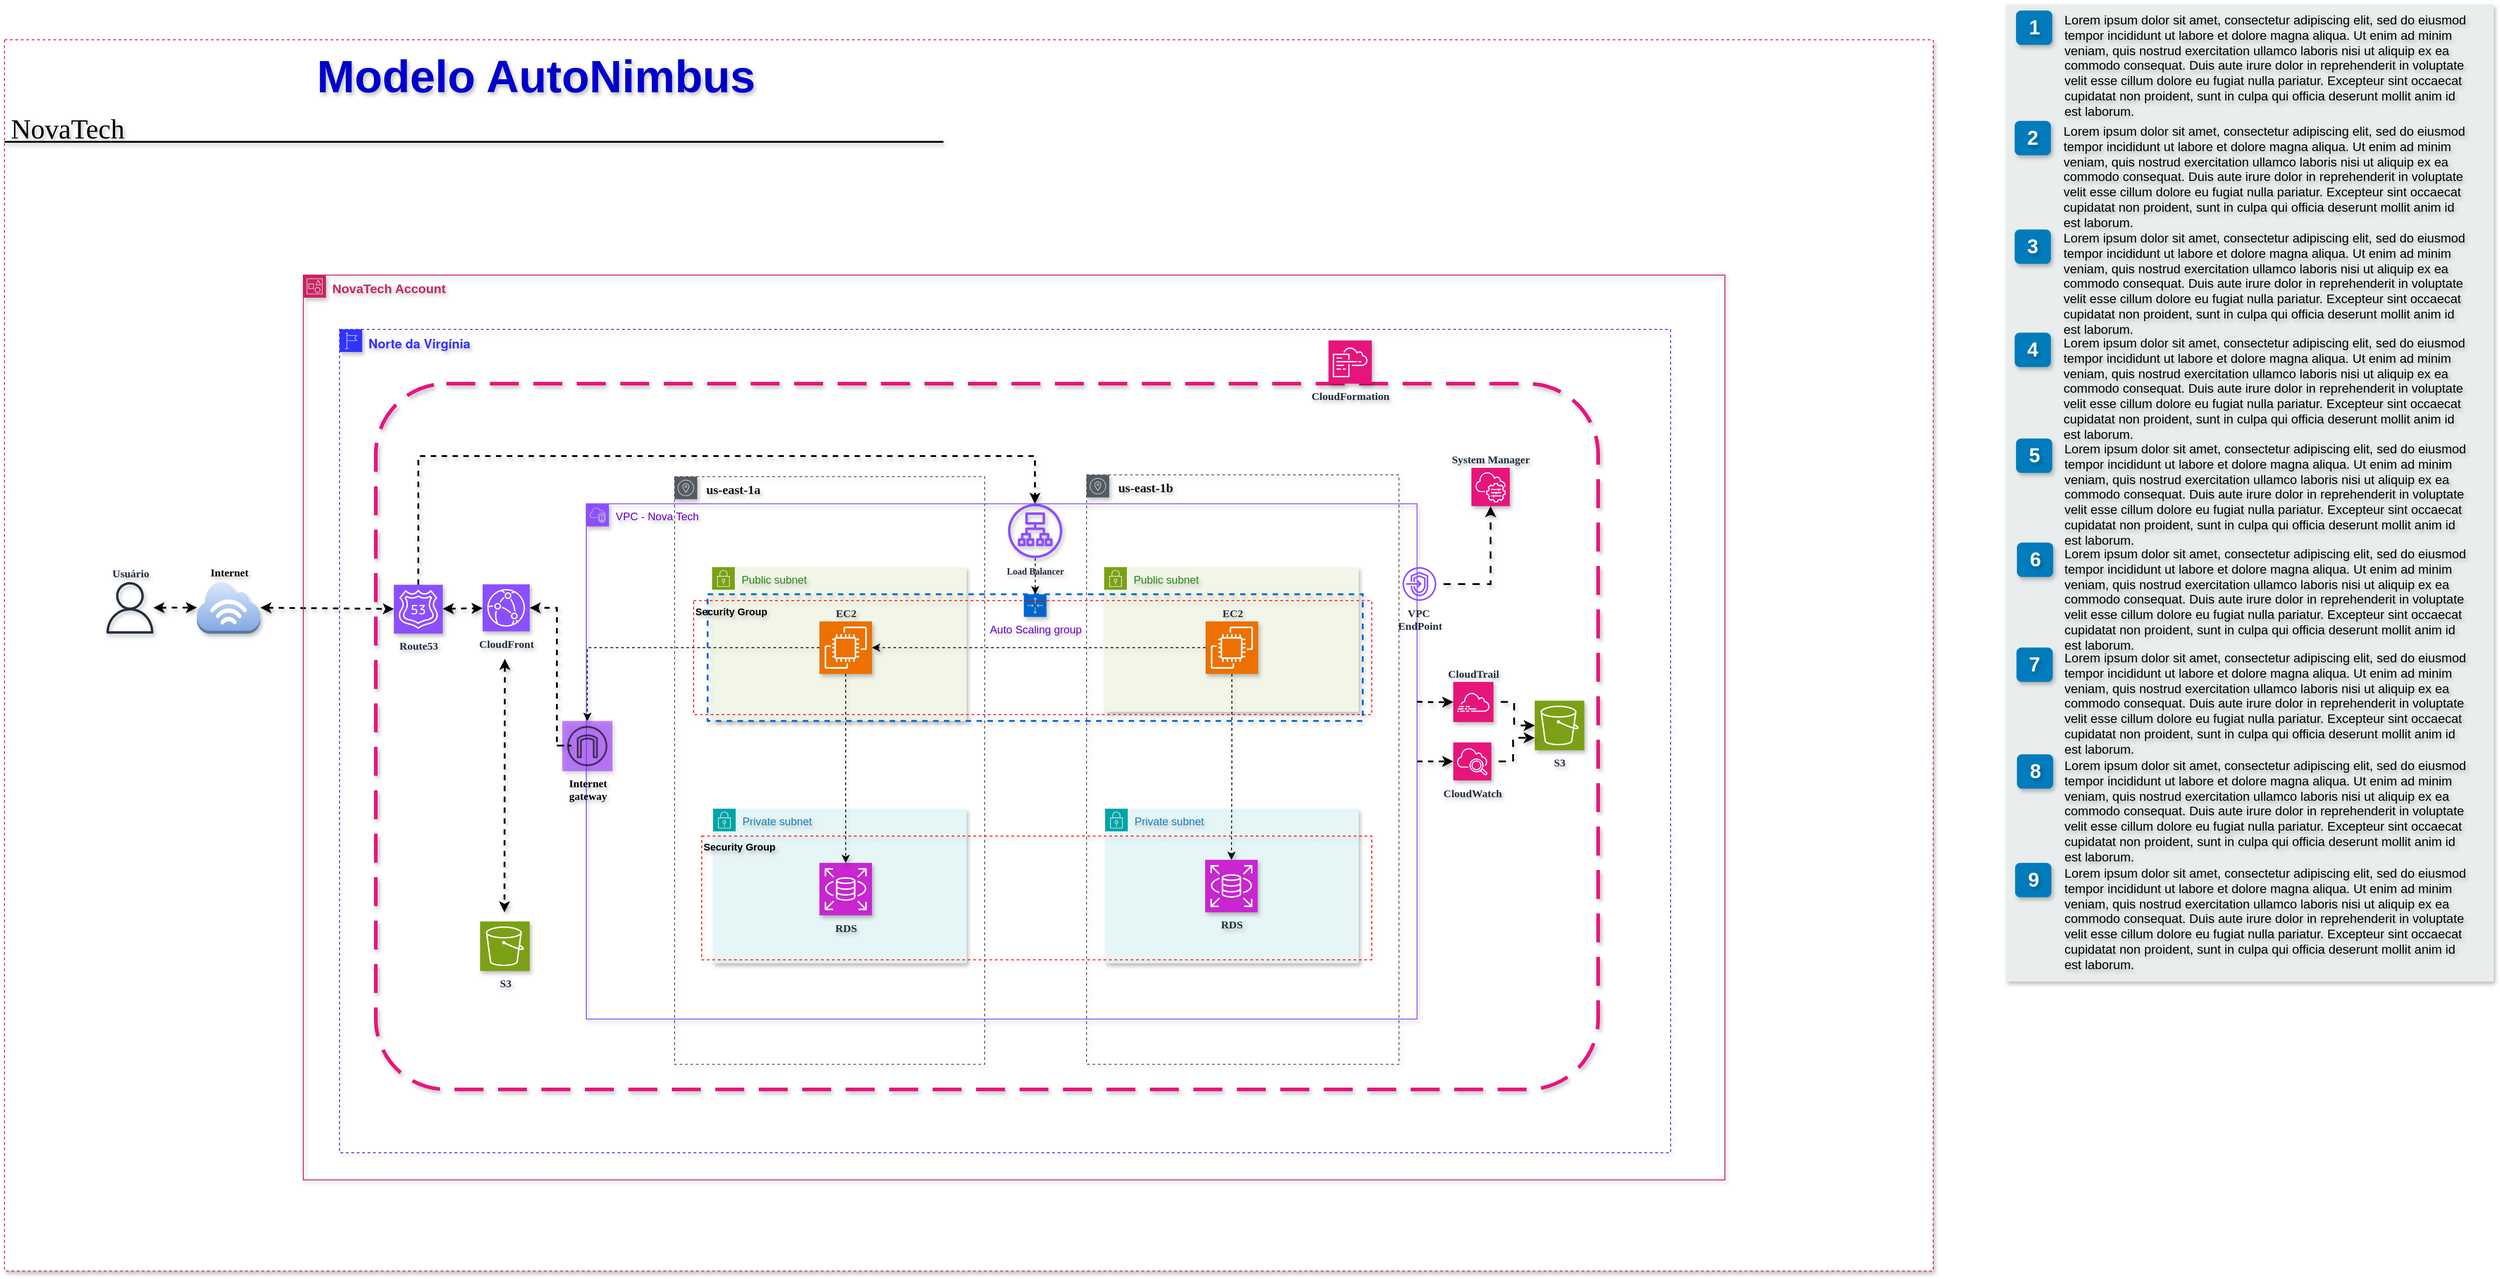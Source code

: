 <mxfile version="26.0.9">
  <diagram id="Ht1M8jgEwFfnCIfOTk4-" name="Page-1">
    <mxGraphModel dx="2206" dy="191" grid="1" gridSize="10" guides="1" tooltips="1" connect="1" arrows="1" fold="1" page="1" pageScale="1" pageWidth="827" pageHeight="1169" math="0" shadow="0">
      <root>
        <mxCell id="0" />
        <mxCell id="1" parent="0" />
        <mxCell id="PuHp-UbaVivdopMZbCv6-13" value="" style="rounded=0;whiteSpace=wrap;html=1;strokeColor=light-dark(#e7157b, #ff80ee);dashed=1;shadow=1;" parent="1" vertex="1">
          <mxGeometry x="110" y="1280" width="2130" height="1360.63" as="geometry" />
        </mxCell>
        <mxCell id="XrAeqB-argbN1hPdSRsz-6" value="" style="rounded=1;arcSize=10;dashed=1;strokeColor=light-dark(#e7157b, #ff96ee);fillColor=none;gradientColor=none;dashPattern=8 4;strokeWidth=4;shadow=1;" parent="1" vertex="1">
          <mxGeometry x="520" y="1660" width="1350" height="780" as="geometry" />
        </mxCell>
        <mxCell id="jZVaUwOg5UY3L9NAnvdq-111" value="" style="edgeStyle=elbowEdgeStyle;rounded=0;orthogonalLoop=1;jettySize=auto;html=1;endArrow=open;endFill=0;strokeColor=#545B64;strokeWidth=2;fontSize=14;" parent="1" edge="1">
          <mxGeometry relative="1" as="geometry">
            <mxPoint x="609" y="418" as="targetPoint" />
          </mxGeometry>
        </mxCell>
        <mxCell id="jZVaUwOg5UY3L9NAnvdq-112" value="" style="edgeStyle=elbowEdgeStyle;rounded=0;orthogonalLoop=1;jettySize=auto;html=1;endArrow=open;endFill=0;strokeColor=#545B64;strokeWidth=2;fontSize=14;" parent="1" edge="1">
          <mxGeometry relative="1" as="geometry">
            <mxPoint x="744.001" y="418" as="targetPoint" />
          </mxGeometry>
        </mxCell>
        <mxCell id="jZVaUwOg5UY3L9NAnvdq-116" value="" style="edgeStyle=elbowEdgeStyle;rounded=0;orthogonalLoop=1;jettySize=auto;html=1;endArrow=open;endFill=0;strokeColor=#545B64;strokeWidth=2;fontSize=14;" parent="1" edge="1">
          <mxGeometry relative="1" as="geometry">
            <mxPoint x="822" y="271.5" as="targetPoint" />
          </mxGeometry>
        </mxCell>
        <mxCell id="jZVaUwOg5UY3L9NAnvdq-117" value="" style="edgeStyle=elbowEdgeStyle;rounded=0;orthogonalLoop=1;jettySize=auto;html=1;endArrow=open;endFill=0;strokeColor=#545B64;strokeWidth=2;fontSize=14;" parent="1" edge="1">
          <mxGeometry relative="1" as="geometry">
            <mxPoint x="1001" y="271.5" as="sourcePoint" />
          </mxGeometry>
        </mxCell>
        <mxCell id="jZVaUwOg5UY3L9NAnvdq-119" value="" style="edgeStyle=elbowEdgeStyle;rounded=0;orthogonalLoop=1;jettySize=auto;html=1;endArrow=open;endFill=0;strokeColor=#545B64;strokeWidth=2;fontSize=14;" parent="1" edge="1">
          <mxGeometry relative="1" as="geometry">
            <Array as="points">
              <mxPoint x="1170" y="232" />
            </Array>
            <mxPoint x="1117.999" y="271.5" as="sourcePoint" />
          </mxGeometry>
        </mxCell>
        <mxCell id="jZVaUwOg5UY3L9NAnvdq-113" value="" style="edgeStyle=elbowEdgeStyle;rounded=0;orthogonalLoop=1;jettySize=auto;html=1;endArrow=open;endFill=0;strokeColor=#545B64;strokeWidth=2;fontSize=14;" parent="1" edge="1">
          <mxGeometry relative="1" as="geometry">
            <mxPoint x="923.0" y="418" as="targetPoint" />
          </mxGeometry>
        </mxCell>
        <mxCell id="jZVaUwOg5UY3L9NAnvdq-114" value="" style="edgeStyle=elbowEdgeStyle;rounded=0;orthogonalLoop=1;jettySize=auto;html=1;endArrow=open;endFill=0;strokeColor=#545B64;strokeWidth=2;fontSize=14;" parent="1" edge="1">
          <mxGeometry relative="1" as="geometry">
            <mxPoint x="1040.001" y="418" as="targetPoint" />
          </mxGeometry>
        </mxCell>
        <mxCell id="jZVaUwOg5UY3L9NAnvdq-115" value="" style="edgeStyle=elbowEdgeStyle;rounded=0;orthogonalLoop=1;jettySize=auto;html=1;endArrow=open;endFill=0;strokeColor=#545B64;strokeWidth=2;fontSize=14;" parent="1" edge="1">
          <mxGeometry relative="1" as="geometry">
            <mxPoint x="961.526" y="310.5" as="targetPoint" />
          </mxGeometry>
        </mxCell>
        <mxCell id="jZVaUwOg5UY3L9NAnvdq-128" value="" style="edgeStyle=elbowEdgeStyle;rounded=0;orthogonalLoop=1;jettySize=auto;html=1;endArrow=open;endFill=0;strokeColor=#545B64;strokeWidth=2;fontSize=14;" parent="1" edge="1">
          <mxGeometry relative="1" as="geometry">
            <mxPoint x="961.526" y="457" as="sourcePoint" />
          </mxGeometry>
        </mxCell>
        <mxCell id="jZVaUwOg5UY3L9NAnvdq-126" value="" style="edgeStyle=elbowEdgeStyle;rounded=0;orthogonalLoop=1;jettySize=auto;html=1;endArrow=open;endFill=0;strokeColor=#545B64;strokeWidth=2;fontSize=14;" parent="1" edge="1">
          <mxGeometry relative="1" as="geometry">
            <Array as="points">
              <mxPoint x="1079" y="602" />
            </Array>
            <mxPoint x="1079" y="457" as="sourcePoint" />
          </mxGeometry>
        </mxCell>
        <mxCell id="-QjtrjUzRDEMRZ5MF8oH-47" value="Modelo AutoNimbus" style="text;html=1;resizable=0;points=[];autosize=1;align=left;verticalAlign=top;spacingTop=-4;fontSize=50;fontStyle=1;labelBackgroundColor=none;fontColor=#0000CC;labelBorderColor=none;textShadow=1;shadow=1;" parent="1" vertex="1">
          <mxGeometry x="453" y="1287.75" width="470" height="70" as="geometry" />
        </mxCell>
        <mxCell id="-QjtrjUzRDEMRZ5MF8oH-48" value="&lt;span style=&quot;font-size: 23pt; font-family: &amp;quot;Arial Unicode&amp;quot;;&quot;&gt;NovaTech&lt;/span&gt;&lt;span style=&quot;font-size: 23pt; font-family: &amp;quot;Arial Unicode&amp;quot;;&quot;&gt;&lt;/span&gt;" style="text;html=1;resizable=0;points=[];autosize=1;align=left;verticalAlign=top;spacingTop=-4;fontSize=16;labelBackgroundColor=none;textShadow=1;shadow=1;" parent="1" vertex="1">
          <mxGeometry x="114.5" y="1357.75" width="150" height="40" as="geometry" />
        </mxCell>
        <mxCell id="SCVMTBWpLvtzJIhz15lM-1" value="" style="line;strokeWidth=2;html=1;fontSize=14;labelBackgroundColor=none;textShadow=1;shadow=1;" parent="1" vertex="1">
          <mxGeometry x="110" y="1387.75" width="1037" height="10" as="geometry" />
        </mxCell>
        <mxCell id="PuHp-UbaVivdopMZbCv6-14" value="" style="edgeStyle=elbowEdgeStyle;rounded=0;orthogonalLoop=1;jettySize=auto;html=1;endArrow=open;endFill=0;strokeColor=#545B64;strokeWidth=2;fontSize=14;shadow=1;" parent="1" edge="1">
          <mxGeometry relative="1" as="geometry">
            <mxPoint x="1598" y="1916.25" as="targetPoint" />
            <mxPoint x="1456.895" y="1968.25" as="sourcePoint" />
          </mxGeometry>
        </mxCell>
        <mxCell id="PuHp-UbaVivdopMZbCv6-15" value="&lt;font face=&quot;Tahoma&quot;&gt;&lt;b&gt;Usuário&lt;/b&gt;&lt;/font&gt;" style="outlineConnect=0;fontColor=#232F3E;gradientColor=none;fillColor=#232F3E;strokeColor=none;dashed=0;verticalLabelPosition=top;verticalAlign=bottom;align=center;html=1;fontSize=12;fontStyle=0;aspect=fixed;pointerEvents=1;shape=mxgraph.aws4.user;labelBackgroundColor=none;textShadow=1;shadow=1;labelPosition=center;" parent="1" vertex="1">
          <mxGeometry x="220" y="1879.25" width="57" height="57" as="geometry" />
        </mxCell>
        <mxCell id="PuHp-UbaVivdopMZbCv6-16" value="&lt;code style=&quot;border-radius: 2px; padding: 0px 3px; color: rgb(15, 20, 26);&quot; class=&quot;code&quot;&gt;&lt;font face=&quot;Tahoma&quot; style=&quot;font-size: 14px;&quot;&gt;&lt;b style=&quot;&quot;&gt;us-east-1a&lt;/b&gt;&lt;/font&gt;&lt;/code&gt;" style="sketch=0;outlineConnect=0;gradientColor=none;html=1;whiteSpace=wrap;fontSize=12;fontStyle=0;shape=mxgraph.aws4.group;grIcon=mxgraph.aws4.group_availability_zone;strokeColor=#545B64;fillColor=none;verticalAlign=top;align=left;spacingLeft=30;fontColor=#545B64;dashed=1;textShadow=1;shadow=1;" parent="1" vertex="1">
          <mxGeometry x="850" y="1762.75" width="342.5" height="649.5" as="geometry" />
        </mxCell>
        <mxCell id="PuHp-UbaVivdopMZbCv6-17" value="&lt;code style=&quot;border-radius: 2px; padding: 0px 3px; color: rgb(15, 20, 26);&quot; class=&quot;code&quot;&gt;&lt;font face=&quot;Tahoma&quot; style=&quot;font-size: 14px;&quot;&gt;&lt;b style=&quot;&quot;&gt;us-east-1b&lt;/b&gt;&lt;/font&gt;&lt;/code&gt;" style="sketch=0;outlineConnect=0;gradientColor=none;html=1;whiteSpace=wrap;fontSize=12;fontStyle=0;shape=mxgraph.aws4.group;grIcon=mxgraph.aws4.group_availability_zone;strokeColor=#545B64;fillColor=none;verticalAlign=top;align=left;spacingLeft=30;fontColor=#545B64;dashed=1;textShadow=1;shadow=1;" parent="1" vertex="1">
          <mxGeometry x="1305" y="1760.75" width="345" height="651.5" as="geometry" />
        </mxCell>
        <mxCell id="PuHp-UbaVivdopMZbCv6-18" value="Public subnet" style="points=[[0,0],[0.25,0],[0.5,0],[0.75,0],[1,0],[1,0.25],[1,0.5],[1,0.75],[1,1],[0.75,1],[0.5,1],[0.25,1],[0,1],[0,0.75],[0,0.5],[0,0.25]];outlineConnect=0;gradientColor=none;html=1;whiteSpace=wrap;fontSize=12;fontStyle=0;container=1;pointerEvents=0;collapsible=0;recursiveResize=0;shape=mxgraph.aws4.group;grIcon=mxgraph.aws4.group_security_group;grStroke=0;strokeColor=#7AA116;fillColor=#F2F6E8;verticalAlign=top;align=left;spacingLeft=30;fontColor=#248814;dashed=0;textShadow=1;shadow=1;" parent="1" vertex="1">
          <mxGeometry x="891.5" y="1862.75" width="281" height="170" as="geometry" />
        </mxCell>
        <mxCell id="PuHp-UbaVivdopMZbCv6-19" value="Public subnet" style="points=[[0,0],[0.25,0],[0.5,0],[0.75,0],[1,0],[1,0.25],[1,0.5],[1,0.75],[1,1],[0.75,1],[0.5,1],[0.25,1],[0,1],[0,0.75],[0,0.5],[0,0.25]];outlineConnect=0;gradientColor=none;html=1;whiteSpace=wrap;fontSize=12;fontStyle=0;container=1;pointerEvents=0;collapsible=0;recursiveResize=0;shape=mxgraph.aws4.group;grIcon=mxgraph.aws4.group_security_group;grStroke=0;strokeColor=#7AA116;fillColor=#F2F6E8;verticalAlign=top;align=left;spacingLeft=30;fontColor=#248814;dashed=0;textShadow=1;shadow=1;" parent="1" vertex="1">
          <mxGeometry x="1324.5" y="1862.75" width="281" height="160" as="geometry" />
        </mxCell>
        <mxCell id="PuHp-UbaVivdopMZbCv6-20" value="Private subnet" style="points=[[0,0],[0.25,0],[0.5,0],[0.75,0],[1,0],[1,0.25],[1,0.5],[1,0.75],[1,1],[0.75,1],[0.5,1],[0.25,1],[0,1],[0,0.75],[0,0.5],[0,0.25]];outlineConnect=0;gradientColor=none;html=1;whiteSpace=wrap;fontSize=12;fontStyle=0;container=1;pointerEvents=0;collapsible=0;recursiveResize=0;shape=mxgraph.aws4.group;grIcon=mxgraph.aws4.group_security_group;grStroke=0;strokeColor=#00A4A6;fillColor=#E6F6F7;verticalAlign=top;align=left;spacingLeft=30;fontColor=#147EBA;dashed=0;textShadow=1;shadow=1;" parent="1" vertex="1">
          <mxGeometry x="892.5" y="2129.75" width="280" height="171" as="geometry" />
        </mxCell>
        <mxCell id="PuHp-UbaVivdopMZbCv6-21" value="Private subnet" style="points=[[0,0],[0.25,0],[0.5,0],[0.75,0],[1,0],[1,0.25],[1,0.5],[1,0.75],[1,1],[0.75,1],[0.5,1],[0.25,1],[0,1],[0,0.75],[0,0.5],[0,0.25]];outlineConnect=0;gradientColor=none;html=1;whiteSpace=wrap;fontSize=12;fontStyle=0;container=1;pointerEvents=0;collapsible=0;recursiveResize=0;shape=mxgraph.aws4.group;grIcon=mxgraph.aws4.group_security_group;grStroke=0;strokeColor=#00A4A6;fillColor=#E6F6F7;verticalAlign=top;align=left;spacingLeft=30;fontColor=#147EBA;dashed=0;textShadow=1;shadow=1;" parent="1" vertex="1">
          <mxGeometry x="1325.5" y="2129.75" width="280" height="171" as="geometry" />
        </mxCell>
        <mxCell id="PuHp-UbaVivdopMZbCv6-22" value="&lt;span style=&quot;font-family: AmazonEmber, &amp;quot;Helvetica Neue&amp;quot;, Helvetica, Arial, sans-serif; font-size: 14px;&quot;&gt;&lt;b style=&quot;&quot;&gt;&lt;font style=&quot;color: rgb(51, 51, 255);&quot;&gt;Norte da Virgínia&lt;/font&gt;&lt;/b&gt;&lt;/span&gt;" style="points=[[0,0],[0.25,0],[0.5,0],[0.75,0],[1,0],[1,0.25],[1,0.5],[1,0.75],[1,1],[0.75,1],[0.5,1],[0.25,1],[0,1],[0,0.75],[0,0.5],[0,0.25]];outlineConnect=0;gradientColor=none;html=1;whiteSpace=wrap;fontSize=12;fontStyle=0;container=0;pointerEvents=0;collapsible=0;recursiveResize=0;shape=mxgraph.aws4.group;grIcon=mxgraph.aws4.group_region;strokeColor=#3333FF;fillColor=none;verticalAlign=top;align=left;spacingLeft=30;fontColor=#000000;dashed=1;textShadow=1;shadow=1;" parent="1" vertex="1">
          <mxGeometry x="480" y="1600" width="1470" height="910" as="geometry" />
        </mxCell>
        <mxCell id="9QeZETfzoEPUiumSm1vV-5" style="edgeStyle=orthogonalEdgeStyle;rounded=0;orthogonalLoop=1;jettySize=auto;html=1;strokeWidth=2;jumpStyle=none;dashed=1;flowAnimation=1;shadow=1;" edge="1" parent="1" source="PuHp-UbaVivdopMZbCv6-23" target="PuHp-UbaVivdopMZbCv6-56">
          <mxGeometry relative="1" as="geometry" />
        </mxCell>
        <mxCell id="PuHp-UbaVivdopMZbCv6-23" value="&lt;font style=&quot;color: rgb(102, 0, 204);&quot;&gt;VPC - Nova Tech&lt;/font&gt;" style="points=[[0,0],[0.25,0],[0.5,0],[0.75,0],[1,0],[1,0.25],[1,0.5],[1,0.75],[1,1],[0.75,1],[0.5,1],[0.25,1],[0,1],[0,0.75],[0,0.5],[0,0.25]];outlineConnect=0;gradientColor=none;html=1;whiteSpace=wrap;fontSize=12;fontStyle=0;container=0;pointerEvents=0;collapsible=0;recursiveResize=0;shape=mxgraph.aws4.group;grIcon=mxgraph.aws4.group_vpc2;strokeColor=#8C4FFF;fillColor=none;verticalAlign=top;align=left;spacingLeft=30;fontColor=#AAB7B8;dashed=0;textShadow=1;shadow=1;" parent="1" vertex="1">
          <mxGeometry x="752.5" y="1792.75" width="917.5" height="569.5" as="geometry" />
        </mxCell>
        <mxCell id="PuHp-UbaVivdopMZbCv6-24" value="&lt;b&gt;&lt;font face=&quot;Tahoma&quot;&gt;Internet&lt;br&gt;gateway&lt;/font&gt;&lt;/b&gt;" style="sketch=0;outlineConnect=0;dashed=0;verticalLabelPosition=bottom;verticalAlign=top;align=center;html=1;fontSize=12;fontStyle=0;aspect=fixed;shape=mxgraph.aws4.resourceIcon;resIcon=mxgraph.aws4.internet_gateway;strokeColor=default;fillColor=#9933FF;opacity=60;shadow=1;textShadow=1;" parent="1" vertex="1">
          <mxGeometry x="725.88" y="2032.75" width="55.5" height="55.5" as="geometry" />
        </mxCell>
        <mxCell id="PuHp-UbaVivdopMZbCv6-25" style="edgeStyle=orthogonalEdgeStyle;rounded=0;orthogonalLoop=1;jettySize=auto;html=1;dashed=1;flowAnimation=1;shadow=1;textShadow=1;" parent="1" source="PuHp-UbaVivdopMZbCv6-26" target="PuHp-UbaVivdopMZbCv6-36" edge="1">
          <mxGeometry relative="1" as="geometry" />
        </mxCell>
        <mxCell id="PuHp-UbaVivdopMZbCv6-26" value="&lt;font style=&quot;font-size: 10px;&quot; face=&quot;Tahoma&quot;&gt;&lt;b&gt;Load Balancer&lt;/b&gt;&lt;/font&gt;" style="outlineConnect=0;fontColor=#232F3E;gradientColor=none;fillColor=#8C4FFF;strokeColor=none;dashed=0;verticalLabelPosition=bottom;verticalAlign=top;align=center;html=1;fontSize=12;fontStyle=0;aspect=fixed;pointerEvents=1;shape=mxgraph.aws4.application_load_balancer;shadow=1;textShadow=1;" parent="1" vertex="1">
          <mxGeometry x="1218.25" y="1792.75" width="60" height="60" as="geometry" />
        </mxCell>
        <mxCell id="XrAeqB-argbN1hPdSRsz-16" style="edgeStyle=orthogonalEdgeStyle;rounded=0;orthogonalLoop=1;jettySize=auto;html=1;dashed=1;flowAnimation=1;shadow=1;" parent="1" source="PuHp-UbaVivdopMZbCv6-34" target="PuHp-UbaVivdopMZbCv6-35" edge="1">
          <mxGeometry relative="1" as="geometry" />
        </mxCell>
        <mxCell id="PuHp-UbaVivdopMZbCv6-34" value="&lt;b&gt;&lt;font face=&quot;Tahoma&quot;&gt;EC2&lt;/font&gt;&lt;/b&gt;" style="sketch=0;points=[[0,0,0],[0.25,0,0],[0.5,0,0],[0.75,0,0],[1,0,0],[0,1,0],[0.25,1,0],[0.5,1,0],[0.75,1,0],[1,1,0],[0,0.25,0],[0,0.5,0],[0,0.75,0],[1,0.25,0],[1,0.5,0],[1,0.75,0]];outlineConnect=0;fontColor=#232F3E;fillColor=#ED7100;strokeColor=#ffffff;dashed=0;verticalLabelPosition=top;verticalAlign=bottom;align=center;html=1;fontSize=12;fontStyle=0;aspect=fixed;shape=mxgraph.aws4.resourceIcon;resIcon=mxgraph.aws4.ec2;textShadow=1;shadow=1;labelPosition=center;" parent="1" vertex="1">
          <mxGeometry x="1436.5" y="1922.75" width="58" height="58" as="geometry" />
        </mxCell>
        <mxCell id="PuHp-UbaVivdopMZbCv6-35" value="&lt;font face=&quot;Tahoma&quot;&gt;&lt;b&gt;RDS&lt;/b&gt;&lt;/font&gt;" style="sketch=0;points=[[0,0,0],[0.25,0,0],[0.5,0,0],[0.75,0,0],[1,0,0],[0,1,0],[0.25,1,0],[0.5,1,0],[0.75,1,0],[1,1,0],[0,0.25,0],[0,0.5,0],[0,0.75,0],[1,0.25,0],[1,0.5,0],[1,0.75,0]];outlineConnect=0;fontColor=#232F3E;fillColor=#C925D1;strokeColor=#ffffff;dashed=0;verticalLabelPosition=bottom;verticalAlign=top;align=center;html=1;fontSize=12;fontStyle=0;aspect=fixed;shape=mxgraph.aws4.resourceIcon;resIcon=mxgraph.aws4.rds;textShadow=1;shadow=1;" parent="1" vertex="1">
          <mxGeometry x="1436" y="2186.25" width="58" height="58" as="geometry" />
        </mxCell>
        <mxCell id="PuHp-UbaVivdopMZbCv6-36" value="&lt;font style=&quot;color: rgb(102, 0, 204);&quot;&gt;Auto Scaling group&lt;/font&gt;" style="points=[[0,0],[0.25,0],[0.5,0],[0.75,0],[1,0],[1,0.25],[1,0.5],[1,0.75],[1,1],[0.75,1],[0.5,1],[0.25,1],[0,1],[0,0.75],[0,0.5],[0,0.25]];outlineConnect=0;gradientColor=none;html=1;whiteSpace=wrap;fontSize=12;fontStyle=0;container=1;pointerEvents=0;collapsible=0;recursiveResize=0;shape=mxgraph.aws4.groupCenter;grIcon=mxgraph.aws4.group_auto_scaling_group;grStroke=1;strokeColor=light-dark(#0066CC,#D8762E);fillColor=none;verticalAlign=top;align=center;fontColor=#D86613;dashed=1;spacingTop=25;strokeWidth=2;textShadow=1;shadow=1;" parent="1" vertex="1">
          <mxGeometry x="886.5" y="1892.75" width="723.5" height="140" as="geometry" />
        </mxCell>
        <mxCell id="PuHp-UbaVivdopMZbCv6-37" value="&lt;b&gt;&lt;font face=&quot;Tahoma&quot;&gt;EC2&lt;/font&gt;&lt;/b&gt;" style="sketch=0;points=[[0,0,0],[0.25,0,0],[0.5,0,0],[0.75,0,0],[1,0,0],[0,1,0],[0.25,1,0],[0.5,1,0],[0.75,1,0],[1,1,0],[0,0.25,0],[0,0.5,0],[0,0.75,0],[1,0.25,0],[1,0.5,0],[1,0.75,0]];outlineConnect=0;fontColor=#232F3E;fillColor=#ED7100;strokeColor=#ffffff;dashed=0;verticalLabelPosition=top;verticalAlign=bottom;align=center;html=1;fontSize=12;fontStyle=0;aspect=fixed;shape=mxgraph.aws4.resourceIcon;resIcon=mxgraph.aws4.ec2;textShadow=1;shadow=1;labelPosition=center;" parent="PuHp-UbaVivdopMZbCv6-36" vertex="1">
          <mxGeometry x="123.5" y="30" width="58" height="58" as="geometry" />
        </mxCell>
        <mxCell id="PuHp-UbaVivdopMZbCv6-39" value="&lt;b&gt;&lt;font face=&quot;Tahoma&quot;&gt;S3&lt;/font&gt;&lt;/b&gt;" style="sketch=0;points=[[0,0,0],[0.25,0,0],[0.5,0,0],[0.75,0,0],[1,0,0],[0,1,0],[0.25,1,0],[0.5,1,0],[0.75,1,0],[1,1,0],[0,0.25,0],[0,0.5,0],[0,0.75,0],[1,0.25,0],[1,0.5,0],[1,0.75,0]];outlineConnect=0;fontColor=#232F3E;fillColor=#7AA116;strokeColor=#ffffff;dashed=0;verticalLabelPosition=bottom;verticalAlign=top;align=center;html=1;fontSize=12;fontStyle=0;aspect=fixed;shape=mxgraph.aws4.resourceIcon;resIcon=mxgraph.aws4.s3;shadow=1;textShadow=1;" parent="1" vertex="1">
          <mxGeometry x="635.25" y="2254.37" width="54.75" height="54.75" as="geometry" />
        </mxCell>
        <mxCell id="hMPqjAbLOD0edde5g4w8-2" style="edgeStyle=orthogonalEdgeStyle;rounded=0;orthogonalLoop=1;jettySize=auto;html=1;flowAnimation=1;dashed=1;strokeWidth=2;shadow=1;" parent="1" source="PuHp-UbaVivdopMZbCv6-41" target="PuHp-UbaVivdopMZbCv6-26" edge="1">
          <mxGeometry relative="1" as="geometry">
            <Array as="points">
              <mxPoint x="567" y="1740" />
              <mxPoint x="1248" y="1740" />
            </Array>
          </mxGeometry>
        </mxCell>
        <mxCell id="PuHp-UbaVivdopMZbCv6-41" value="&lt;font face=&quot;Tahoma&quot;&gt;&lt;b&gt;Route53&lt;/b&gt;&lt;/font&gt;" style="sketch=0;points=[[0,0,0],[0.25,0,0],[0.5,0,0],[0.75,0,0],[1,0,0],[0,1,0],[0.25,1,0],[0.5,1,0],[0.75,1,0],[1,1,0],[0,0.25,0],[0,0.5,0],[0,0.75,0],[1,0.25,0],[1,0.5,0],[1,0.75,0]];outlineConnect=0;fontColor=#232F3E;fillColor=#8C4FFF;strokeColor=#ffffff;dashed=0;verticalLabelPosition=bottom;verticalAlign=top;align=center;html=1;fontSize=12;fontStyle=0;aspect=fixed;shape=mxgraph.aws4.resourceIcon;resIcon=mxgraph.aws4.route_53;shadow=1;textShadow=1;" parent="1" vertex="1">
          <mxGeometry x="540" y="1882.25" width="54" height="54" as="geometry" />
        </mxCell>
        <mxCell id="PuHp-UbaVivdopMZbCv6-42" value="&lt;font face=&quot;Tahoma&quot;&gt;&lt;b&gt;Internet&lt;/b&gt;&lt;/font&gt;" style="outlineConnect=0;dashed=0;verticalLabelPosition=top;verticalAlign=bottom;align=center;html=1;shape=mxgraph.aws3.internet_3;fillColor=#dae8fc;strokeColor=#6c8ebf;gradientColor=#7ea6e0;textShadow=1;shadow=1;labelPosition=center;" parent="1" vertex="1">
          <mxGeometry x="322.5" y="1878.25" width="70" height="58" as="geometry" />
        </mxCell>
        <mxCell id="9QeZETfzoEPUiumSm1vV-15" style="edgeStyle=orthogonalEdgeStyle;rounded=0;orthogonalLoop=1;jettySize=auto;html=1;strokeWidth=2;flowAnimation=1;shadow=1;" edge="1" parent="1" source="PuHp-UbaVivdopMZbCv6-55" target="9QeZETfzoEPUiumSm1vV-14">
          <mxGeometry relative="1" as="geometry" />
        </mxCell>
        <mxCell id="PuHp-UbaVivdopMZbCv6-55" value="&lt;font face=&quot;Tahoma&quot;&gt;&lt;b&gt;CloudTrail&lt;/b&gt;&lt;/font&gt;" style="sketch=0;points=[[0,0,0],[0.25,0,0],[0.5,0,0],[0.75,0,0],[1,0,0],[0,1,0],[0.25,1,0],[0.5,1,0],[0.75,1,0],[1,1,0],[0,0.25,0],[0,0.5,0],[0,0.75,0],[1,0.25,0],[1,0.5,0],[1,0.75,0]];points=[[0,0,0],[0.25,0,0],[0.5,0,0],[0.75,0,0],[1,0,0],[0,1,0],[0.25,1,0],[0.5,1,0],[0.75,1,0],[1,1,0],[0,0.25,0],[0,0.5,0],[0,0.75,0],[1,0.25,0],[1,0.5,0],[1,0.75,0]];outlineConnect=0;fontColor=#232F3E;fillColor=#E7157B;strokeColor=#ffffff;dashed=0;verticalLabelPosition=top;verticalAlign=bottom;align=center;html=1;fontSize=12;fontStyle=0;aspect=fixed;shape=mxgraph.aws4.resourceIcon;resIcon=mxgraph.aws4.cloudtrail;textShadow=1;shadow=1;labelPosition=center;" parent="1" vertex="1">
          <mxGeometry x="1710" y="1989.63" width="44.38" height="44.38" as="geometry" />
        </mxCell>
        <mxCell id="PuHp-UbaVivdopMZbCv6-56" value="&lt;b&gt;&lt;font face=&quot;Tahoma&quot;&gt;CloudWatch&lt;/font&gt;&lt;/b&gt;" style="sketch=0;points=[[0,0,0],[0.25,0,0],[0.5,0,0],[0.75,0,0],[1,0,0],[0,1,0],[0.25,1,0],[0.5,1,0],[0.75,1,0],[1,1,0],[0,0.25,0],[0,0.5,0],[0,0.75,0],[1,0.25,0],[1,0.5,0],[1,0.75,0]];points=[[0,0,0],[0.25,0,0],[0.5,0,0],[0.75,0,0],[1,0,0],[0,1,0],[0.25,1,0],[0.5,1,0],[0.75,1,0],[1,1,0],[0,0.25,0],[0,0.5,0],[0,0.75,0],[1,0.25,0],[1,0.5,0],[1,0.75,0]];outlineConnect=0;fontColor=#232F3E;fillColor=#E7157B;strokeColor=#ffffff;dashed=0;verticalLabelPosition=bottom;verticalAlign=top;align=center;html=1;fontSize=12;fontStyle=0;aspect=fixed;shape=mxgraph.aws4.resourceIcon;resIcon=mxgraph.aws4.cloudwatch_2;textShadow=1;shadow=1;labelPosition=center;" parent="1" vertex="1">
          <mxGeometry x="1710" y="2056.48" width="42.05" height="42.05" as="geometry" />
        </mxCell>
        <mxCell id="PuHp-UbaVivdopMZbCv6-58" value="&lt;b&gt;&lt;font face=&quot;Tahoma&quot;&gt;System Manager&lt;/font&gt;&lt;/b&gt;" style="sketch=0;points=[[0,0,0],[0.25,0,0],[0.5,0,0],[0.75,0,0],[1,0,0],[0,1,0],[0.25,1,0],[0.5,1,0],[0.75,1,0],[1,1,0],[0,0.25,0],[0,0.5,0],[0,0.75,0],[1,0.25,0],[1,0.5,0],[1,0.75,0]];points=[[0,0,0],[0.25,0,0],[0.5,0,0],[0.75,0,0],[1,0,0],[0,1,0],[0.25,1,0],[0.5,1,0],[0.75,1,0],[1,1,0],[0,0.25,0],[0,0.5,0],[0,0.75,0],[1,0.25,0],[1,0.5,0],[1,0.75,0]];outlineConnect=0;fontColor=#232F3E;fillColor=#E7157B;strokeColor=#ffffff;dashed=1;verticalLabelPosition=top;verticalAlign=bottom;align=center;html=1;fontSize=12;fontStyle=0;aspect=fixed;shape=mxgraph.aws4.resourceIcon;resIcon=mxgraph.aws4.systems_manager;strokeWidth=3;dashPattern=8 8;textShadow=1;shadow=1;labelPosition=center;" parent="1" vertex="1">
          <mxGeometry x="1730" y="1753" width="42.42" height="42.42" as="geometry" />
        </mxCell>
        <mxCell id="PuHp-UbaVivdopMZbCv6-59" value="&lt;b&gt;&lt;font face=&quot;Tahoma&quot;&gt;CloudFront&lt;/font&gt;&lt;/b&gt;" style="sketch=0;points=[[0,0,0],[0.25,0,0],[0.5,0,0],[0.75,0,0],[1,0,0],[0,1,0],[0.25,1,0],[0.5,1,0],[0.75,1,0],[1,1,0],[0,0.25,0],[0,0.5,0],[0,0.75,0],[1,0.25,0],[1,0.5,0],[1,0.75,0]];outlineConnect=0;fontColor=#232F3E;fillColor=#8C4FFF;strokeColor=#ffffff;dashed=0;verticalLabelPosition=bottom;verticalAlign=top;align=center;html=1;fontSize=12;fontStyle=0;aspect=fixed;shape=mxgraph.aws4.resourceIcon;resIcon=mxgraph.aws4.cloudfront;shadow=1;textShadow=1;" parent="1" vertex="1">
          <mxGeometry x="638" y="1881.75" width="52" height="52" as="geometry" />
        </mxCell>
        <mxCell id="PuHp-UbaVivdopMZbCv6-60" value="" style="endArrow=classic;startArrow=classic;html=1;rounded=0;dashed=1;flowAnimation=1;strokeWidth=2;textShadow=1;shadow=1;" parent="1" source="PuHp-UbaVivdopMZbCv6-42" target="PuHp-UbaVivdopMZbCv6-41" edge="1">
          <mxGeometry width="50" height="50" relative="1" as="geometry">
            <mxPoint x="462.5" y="1912.75" as="sourcePoint" />
            <mxPoint x="512.5" y="1862.75" as="targetPoint" />
          </mxGeometry>
        </mxCell>
        <mxCell id="PuHp-UbaVivdopMZbCv6-61" value="" style="endArrow=classic;startArrow=classic;html=1;rounded=0;strokeWidth=2;flowAnimation=1;dashed=1;textShadow=1;shadow=1;" parent="1" source="PuHp-UbaVivdopMZbCv6-15" target="PuHp-UbaVivdopMZbCv6-42" edge="1">
          <mxGeometry width="50" height="50" relative="1" as="geometry">
            <mxPoint x="282.5" y="1932.75" as="sourcePoint" />
            <mxPoint x="332.5" y="1882.75" as="targetPoint" />
          </mxGeometry>
        </mxCell>
        <mxCell id="PuHp-UbaVivdopMZbCv6-62" value="" style="endArrow=classic;startArrow=classic;html=1;rounded=0;dashed=1;flowAnimation=1;textShadow=1;shadow=1;strokeWidth=2;" parent="1" source="PuHp-UbaVivdopMZbCv6-41" target="PuHp-UbaVivdopMZbCv6-59" edge="1">
          <mxGeometry width="50" height="50" relative="1" as="geometry">
            <mxPoint x="632.5" y="1942.75" as="sourcePoint" />
            <mxPoint x="682.5" y="1892.75" as="targetPoint" />
          </mxGeometry>
        </mxCell>
        <mxCell id="PuHp-UbaVivdopMZbCv6-63" style="edgeStyle=orthogonalEdgeStyle;rounded=0;orthogonalLoop=1;jettySize=auto;html=1;entryX=1;entryY=0.5;entryDx=0;entryDy=0;entryPerimeter=0;dashed=1;flowAnimation=1;shadow=1;" parent="1" source="PuHp-UbaVivdopMZbCv6-34" target="PuHp-UbaVivdopMZbCv6-37" edge="1">
          <mxGeometry relative="1" as="geometry" />
        </mxCell>
        <mxCell id="PuHp-UbaVivdopMZbCv6-65" value="" style="endArrow=classic;startArrow=classic;html=1;rounded=0;exitX=0.113;exitY=0.358;exitDx=0;exitDy=0;exitPerimeter=0;strokeWidth=2;dashed=1;flowAnimation=1;shadow=1;" parent="1" edge="1">
          <mxGeometry width="50" height="50" relative="1" as="geometry">
            <mxPoint x="662.528" y="1964.11" as="sourcePoint" />
            <mxPoint x="662.15" y="2244.25" as="targetPoint" />
          </mxGeometry>
        </mxCell>
        <mxCell id="PuHp-UbaVivdopMZbCv6-67" value="&lt;b&gt;&lt;font face=&quot;Tahoma&quot;&gt;CloudFormation&lt;/font&gt;&lt;/b&gt;" style="sketch=0;points=[[0,0,0],[0.25,0,0],[0.5,0,0],[0.75,0,0],[1,0,0],[0,1,0],[0.25,1,0],[0.5,1,0],[0.75,1,0],[1,1,0],[0,0.25,0],[0,0.5,0],[0,0.75,0],[1,0.25,0],[1,0.5,0],[1,0.75,0]];points=[[0,0,0],[0.25,0,0],[0.5,0,0],[0.75,0,0],[1,0,0],[0,1,0],[0.25,1,0],[0.5,1,0],[0.75,1,0],[1,1,0],[0,0.25,0],[0,0.5,0],[0,0.75,0],[1,0.25,0],[1,0.5,0],[1,0.75,0]];outlineConnect=0;fontColor=#232F3E;fillColor=#E7157B;strokeColor=#ffffff;dashed=0;verticalLabelPosition=bottom;verticalAlign=top;align=center;html=1;fontSize=12;fontStyle=0;aspect=fixed;shape=mxgraph.aws4.resourceIcon;resIcon=mxgraph.aws4.cloudformation;textShadow=1;shadow=1;" parent="1" vertex="1">
          <mxGeometry x="1572.194" y="1612.2" width="47.802" height="47.802" as="geometry" />
        </mxCell>
        <mxCell id="PuHp-UbaVivdopMZbCv6-69" value="&lt;b&gt;&lt;font style=&quot;font-size: 14px;&quot;&gt;NovaTech Account&lt;/font&gt;&lt;/b&gt;" style="points=[[0,0],[0.25,0],[0.5,0],[0.75,0],[1,0],[1,0.25],[1,0.5],[1,0.75],[1,1],[0.75,1],[0.5,1],[0.25,1],[0,1],[0,0.75],[0,0.5],[0,0.25]];outlineConnect=0;gradientColor=none;html=1;whiteSpace=wrap;fontSize=12;fontStyle=0;container=0;pointerEvents=0;collapsible=0;recursiveResize=0;shape=mxgraph.aws4.group;grIcon=mxgraph.aws4.group_account;strokeColor=#CD2264;fillColor=none;verticalAlign=top;align=left;spacingLeft=30;fontColor=#CD2264;dashed=0;textShadow=1;shadow=1;" parent="1" vertex="1">
          <mxGeometry x="440" y="1540" width="1570" height="1000" as="geometry" />
        </mxCell>
        <mxCell id="xHO_jcufXvqrRbB9spww-4" value="" style="rounded=0;whiteSpace=wrap;html=1;fillColor=#EAEDED;fontSize=22;fontColor=#FFFFFF;strokeColor=none;labelBackgroundColor=none;movable=1;resizable=1;rotatable=1;deletable=1;editable=1;locked=0;connectable=1;textShadow=1;shadow=1;" parent="1" vertex="1">
          <mxGeometry x="2320" y="1240.75" width="539" height="1080" as="geometry" />
        </mxCell>
        <mxCell id="xHO_jcufXvqrRbB9spww-6" value="1" style="rounded=1;whiteSpace=wrap;html=1;fillColor=#007CBD;strokeColor=none;fontColor=#FFFFFF;fontStyle=1;fontSize=22;labelBackgroundColor=none;textShadow=1;shadow=1;" parent="1" vertex="1">
          <mxGeometry x="2331.5" y="1247.63" width="40" height="38" as="geometry" />
        </mxCell>
        <mxCell id="xHO_jcufXvqrRbB9spww-7" value="2" style="rounded=1;whiteSpace=wrap;html=1;fillColor=#007CBD;strokeColor=none;fontColor=#FFFFFF;fontStyle=1;fontSize=22;labelBackgroundColor=none;textShadow=1;shadow=1;" parent="1" vertex="1">
          <mxGeometry x="2330" y="1369.63" width="40" height="38" as="geometry" />
        </mxCell>
        <mxCell id="xHO_jcufXvqrRbB9spww-8" value="3" style="rounded=1;whiteSpace=wrap;html=1;fillColor=#007CBD;strokeColor=none;fontColor=#FFFFFF;fontStyle=1;fontSize=22;labelBackgroundColor=none;textShadow=1;shadow=1;" parent="1" vertex="1">
          <mxGeometry x="2330" y="1489.63" width="40" height="38" as="geometry" />
        </mxCell>
        <mxCell id="xHO_jcufXvqrRbB9spww-9" value="4" style="rounded=1;whiteSpace=wrap;html=1;fillColor=#007CBD;strokeColor=none;fontColor=#FFFFFF;fontStyle=1;fontSize=22;labelBackgroundColor=none;textShadow=1;shadow=1;" parent="1" vertex="1">
          <mxGeometry x="2330" y="1603.63" width="40" height="38" as="geometry" />
        </mxCell>
        <mxCell id="xHO_jcufXvqrRbB9spww-10" value="5" style="rounded=1;whiteSpace=wrap;html=1;fillColor=#007CBD;strokeColor=none;fontColor=#FFFFFF;fontStyle=1;fontSize=22;labelBackgroundColor=none;textShadow=1;shadow=1;" parent="1" vertex="1">
          <mxGeometry x="2331.5" y="1720.63" width="40" height="38" as="geometry" />
        </mxCell>
        <mxCell id="xHO_jcufXvqrRbB9spww-11" value="6" style="rounded=1;whiteSpace=wrap;html=1;fillColor=#007CBD;strokeColor=none;fontColor=#FFFFFF;fontStyle=1;fontSize=22;labelBackgroundColor=none;textShadow=1;shadow=1;" parent="1" vertex="1">
          <mxGeometry x="2332.5" y="1835.63" width="40" height="38" as="geometry" />
        </mxCell>
        <mxCell id="xHO_jcufXvqrRbB9spww-12" value="7" style="rounded=1;whiteSpace=wrap;html=1;fillColor=#007CBD;strokeColor=none;fontColor=#FFFFFF;fontStyle=1;fontSize=22;labelBackgroundColor=none;textShadow=1;shadow=1;" parent="1" vertex="1">
          <mxGeometry x="2332" y="1951.63" width="40" height="38" as="geometry" />
        </mxCell>
        <mxCell id="xHO_jcufXvqrRbB9spww-13" value="8" style="rounded=1;whiteSpace=wrap;html=1;fillColor=#007CBD;strokeColor=none;fontColor=#FFFFFF;fontStyle=1;fontSize=22;labelBackgroundColor=none;textShadow=1;shadow=1;" parent="1" vertex="1">
          <mxGeometry x="2332.5" y="2069.63" width="40" height="38" as="geometry" />
        </mxCell>
        <mxCell id="xHO_jcufXvqrRbB9spww-14" value="9" style="rounded=1;whiteSpace=wrap;html=1;fillColor=#007CBD;strokeColor=none;fontColor=#FFFFFF;fontStyle=1;fontSize=22;labelBackgroundColor=none;textShadow=1;shadow=1;" parent="1" vertex="1">
          <mxGeometry x="2330.5" y="2189.63" width="40" height="38" as="geometry" />
        </mxCell>
        <mxCell id="xHO_jcufXvqrRbB9spww-15" value="&lt;span&gt;Lorem ipsum dolor sit amet, consectetur adipiscing elit, sed do eiusmod tempor incididunt ut labore et dolore magna aliqua. Ut enim ad minim veniam, quis nostrud exercitation ullamco laboris nisi ut aliquip ex ea commodo consequat. Duis aute irure dolor in reprehenderit in voluptate velit esse cillum dolore eu fugiat nulla pariatur. Excepteur sint occaecat cupidatat non proident, sunt in culpa qui officia deserunt mollit anim id est laborum.&lt;/span&gt;&lt;br&gt;" style="text;html=1;align=left;verticalAlign=top;spacingTop=-4;fontSize=14;labelBackgroundColor=none;whiteSpace=wrap;textShadow=1;shadow=1;" parent="1" vertex="1">
          <mxGeometry x="2383" y="1247.13" width="449" height="118" as="geometry" />
        </mxCell>
        <mxCell id="xHO_jcufXvqrRbB9spww-16" value="&lt;span&gt;Lorem ipsum dolor sit amet, consectetur adipiscing elit, sed do eiusmod tempor incididunt ut labore et dolore magna aliqua. Ut enim ad minim veniam, quis nostrud exercitation ullamco laboris nisi ut aliquip ex ea commodo consequat. Duis aute irure dolor in reprehenderit in voluptate velit esse cillum dolore eu fugiat nulla pariatur. Excepteur sint occaecat cupidatat non proident, sunt in culpa qui officia deserunt mollit anim id est laborum.&lt;/span&gt;&lt;br&gt;" style="text;html=1;align=left;verticalAlign=top;spacingTop=-4;fontSize=14;labelBackgroundColor=none;whiteSpace=wrap;textShadow=1;shadow=1;" parent="1" vertex="1">
          <mxGeometry x="2382" y="1370.13" width="450" height="115" as="geometry" />
        </mxCell>
        <mxCell id="xHO_jcufXvqrRbB9spww-17" value="&lt;span&gt;Lorem ipsum dolor sit amet, consectetur adipiscing elit, sed do eiusmod tempor incididunt ut labore et dolore magna aliqua. Ut enim ad minim veniam, quis nostrud exercitation ullamco laboris nisi ut aliquip ex ea commodo consequat. Duis aute irure dolor in reprehenderit in voluptate velit esse cillum dolore eu fugiat nulla pariatur. Excepteur sint occaecat cupidatat non proident, sunt in culpa qui officia deserunt mollit anim id est laborum.&lt;/span&gt;&lt;br&gt;" style="text;html=1;align=left;verticalAlign=top;spacingTop=-4;fontSize=14;labelBackgroundColor=none;whiteSpace=wrap;textShadow=1;shadow=1;" parent="1" vertex="1">
          <mxGeometry x="2382" y="1488.13" width="450" height="117" as="geometry" />
        </mxCell>
        <mxCell id="xHO_jcufXvqrRbB9spww-18" value="&lt;span&gt;Lorem ipsum dolor sit amet, consectetur adipiscing elit, sed do eiusmod tempor incididunt ut labore et dolore magna aliqua. Ut enim ad minim veniam, quis nostrud exercitation ullamco laboris nisi ut aliquip ex ea commodo consequat. Duis aute irure dolor in reprehenderit in voluptate velit esse cillum dolore eu fugiat nulla pariatur. Excepteur sint occaecat cupidatat non proident, sunt in culpa qui officia deserunt mollit anim id est laborum.&lt;/span&gt;&lt;br&gt;" style="text;html=1;align=left;verticalAlign=top;spacingTop=-4;fontSize=14;labelBackgroundColor=none;whiteSpace=wrap;textShadow=1;shadow=1;" parent="1" vertex="1">
          <mxGeometry x="2382" y="1604.13" width="450" height="121" as="geometry" />
        </mxCell>
        <mxCell id="xHO_jcufXvqrRbB9spww-19" value="&lt;span&gt;Lorem ipsum dolor sit amet, consectetur adipiscing elit, sed do eiusmod tempor incididunt ut labore et dolore magna aliqua. Ut enim ad minim veniam, quis nostrud exercitation ullamco laboris nisi ut aliquip ex ea commodo consequat. Duis aute irure dolor in reprehenderit in voluptate velit esse cillum dolore eu fugiat nulla pariatur. Excepteur sint occaecat cupidatat non proident, sunt in culpa qui officia deserunt mollit anim id est laborum.&lt;/span&gt;&lt;br&gt;" style="text;html=1;align=left;verticalAlign=top;spacingTop=-4;fontSize=14;labelBackgroundColor=none;whiteSpace=wrap;textShadow=1;shadow=1;" parent="1" vertex="1">
          <mxGeometry x="2383" y="1721.13" width="449" height="114" as="geometry" />
        </mxCell>
        <mxCell id="xHO_jcufXvqrRbB9spww-20" value="&lt;span&gt;Lorem ipsum dolor sit amet, consectetur adipiscing elit, sed do eiusmod tempor incididunt ut labore et dolore magna aliqua. Ut enim ad minim veniam, quis nostrud exercitation ullamco laboris nisi ut aliquip ex ea commodo consequat. Duis aute irure dolor in reprehenderit in voluptate velit esse cillum dolore eu fugiat nulla pariatur. Excepteur sint occaecat cupidatat non proident, sunt in culpa qui officia deserunt mollit anim id est laborum.&lt;/span&gt;&lt;br&gt;" style="text;html=1;align=left;verticalAlign=top;spacingTop=-4;fontSize=14;labelBackgroundColor=none;whiteSpace=wrap;textShadow=1;shadow=1;" parent="1" vertex="1">
          <mxGeometry x="2383" y="1837.13" width="450" height="118" as="geometry" />
        </mxCell>
        <mxCell id="xHO_jcufXvqrRbB9spww-21" value="&lt;span&gt;Lorem ipsum dolor sit amet, consectetur adipiscing elit, sed do eiusmod tempor incididunt ut labore et dolore magna aliqua. Ut enim ad minim veniam, quis nostrud exercitation ullamco laboris nisi ut aliquip ex ea commodo consequat. Duis aute irure dolor in reprehenderit in voluptate velit esse cillum dolore eu fugiat nulla pariatur. Excepteur sint occaecat cupidatat non proident, sunt in culpa qui officia deserunt mollit anim id est laborum.&lt;/span&gt;&lt;br&gt;" style="text;html=1;align=left;verticalAlign=top;spacingTop=-4;fontSize=14;labelBackgroundColor=none;whiteSpace=wrap;textShadow=1;shadow=1;" parent="1" vertex="1">
          <mxGeometry x="2383" y="1952.13" width="449" height="113" as="geometry" />
        </mxCell>
        <mxCell id="xHO_jcufXvqrRbB9spww-22" value="&lt;span&gt;Lorem ipsum dolor sit amet, consectetur adipiscing elit, sed do eiusmod tempor incididunt ut labore et dolore magna aliqua. Ut enim ad minim veniam, quis nostrud exercitation ullamco laboris nisi ut aliquip ex ea commodo consequat. Duis aute irure dolor in reprehenderit in voluptate velit esse cillum dolore eu fugiat nulla pariatur. Excepteur sint occaecat cupidatat non proident, sunt in culpa qui officia deserunt mollit anim id est laborum.&lt;/span&gt;&lt;br&gt;" style="text;html=1;align=left;verticalAlign=top;spacingTop=-4;fontSize=14;labelBackgroundColor=none;whiteSpace=wrap;textShadow=1;shadow=1;" parent="1" vertex="1">
          <mxGeometry x="2383" y="2071.13" width="449" height="124" as="geometry" />
        </mxCell>
        <mxCell id="xHO_jcufXvqrRbB9spww-23" value="&lt;span&gt;Lorem ipsum dolor sit amet, consectetur adipiscing elit, sed do eiusmod tempor incididunt ut labore et dolore magna aliqua. Ut enim ad minim veniam, quis nostrud exercitation ullamco laboris nisi ut aliquip ex ea commodo consequat. Duis aute irure dolor in reprehenderit in voluptate velit esse cillum dolore eu fugiat nulla pariatur. Excepteur sint occaecat cupidatat non proident, sunt in culpa qui officia deserunt mollit anim id est laborum.&lt;/span&gt;&lt;br&gt;" style="text;html=1;align=left;verticalAlign=top;spacingTop=-4;fontSize=14;labelBackgroundColor=none;whiteSpace=wrap;textShadow=1;shadow=1;" parent="1" vertex="1">
          <mxGeometry x="2383" y="2190.13" width="449" height="115" as="geometry" />
        </mxCell>
        <mxCell id="PuHp-UbaVivdopMZbCv6-51" value="&lt;font style=&quot;font-size: 11px;&quot;&gt;&lt;b&gt;Security Group&lt;/b&gt;&lt;/font&gt;" style="fontStyle=0;verticalAlign=top;align=left;spacingTop=-2;fillColor=none;rounded=0;whiteSpace=wrap;html=1;strokeColor=#FF0000;strokeWidth=1;dashed=1;container=1;collapsible=0;expand=0;recursiveResize=0;textShadow=1;shadow=1;" parent="1" vertex="1">
          <mxGeometry x="880" y="2160" width="740" height="136.75" as="geometry" />
        </mxCell>
        <mxCell id="XrAeqB-argbN1hPdSRsz-13" style="edgeStyle=orthogonalEdgeStyle;rounded=0;orthogonalLoop=1;jettySize=auto;html=1;dashed=1;flowAnimation=1;shadow=1;" parent="1" source="PuHp-UbaVivdopMZbCv6-37" target="PuHp-UbaVivdopMZbCv6-24" edge="1">
          <mxGeometry relative="1" as="geometry" />
        </mxCell>
        <mxCell id="PuHp-UbaVivdopMZbCv6-28" value="&lt;font face=&quot;Tahoma&quot;&gt;&lt;b&gt;RDS&lt;/b&gt;&lt;/font&gt;" style="sketch=0;points=[[0,0,0],[0.25,0,0],[0.5,0,0],[0.75,0,0],[1,0,0],[0,1,0],[0.25,1,0],[0.5,1,0],[0.75,1,0],[1,1,0],[0,0.25,0],[0,0.5,0],[0,0.75,0],[1,0.25,0],[1,0.5,0],[1,0.75,0]];outlineConnect=0;fontColor=#232F3E;fillColor=#C925D1;strokeColor=#ffffff;dashed=0;verticalLabelPosition=bottom;verticalAlign=top;align=center;html=1;fontSize=12;fontStyle=0;aspect=fixed;shape=mxgraph.aws4.resourceIcon;resIcon=mxgraph.aws4.rds;textShadow=1;shadow=1;" parent="1" vertex="1">
          <mxGeometry x="1010" y="2189.63" width="58" height="58" as="geometry" />
        </mxCell>
        <mxCell id="XrAeqB-argbN1hPdSRsz-15" style="edgeStyle=orthogonalEdgeStyle;rounded=0;orthogonalLoop=1;jettySize=auto;html=1;dashed=1;flowAnimation=1;shadow=1;" parent="1" source="PuHp-UbaVivdopMZbCv6-37" target="PuHp-UbaVivdopMZbCv6-28" edge="1">
          <mxGeometry relative="1" as="geometry" />
        </mxCell>
        <mxCell id="xHO_jcufXvqrRbB9spww-1" value="&lt;font style=&quot;font-size: 11px;&quot;&gt;&lt;b&gt;Security Group&lt;/b&gt;&lt;/font&gt;" style="fontStyle=0;verticalAlign=top;align=left;spacingTop=-2;fillColor=none;rounded=0;whiteSpace=wrap;html=1;strokeColor=#FF0000;strokeWidth=1;dashed=1;container=1;collapsible=0;expand=0;recursiveResize=0;textShadow=1;shadow=1;" parent="1" vertex="1">
          <mxGeometry x="871" y="1899.75" width="749" height="126" as="geometry" />
        </mxCell>
        <mxCell id="9QeZETfzoEPUiumSm1vV-10" style="edgeStyle=orthogonalEdgeStyle;rounded=0;orthogonalLoop=1;jettySize=auto;html=1;dashed=1;flowAnimation=1;shadow=1;strokeWidth=2;" edge="1" parent="1" target="PuHp-UbaVivdopMZbCv6-59">
          <mxGeometry relative="1" as="geometry">
            <mxPoint x="720" y="2060" as="sourcePoint" />
            <mxPoint x="700" y="1905.32" as="targetPoint" />
            <Array as="points">
              <mxPoint x="736" y="2060" />
              <mxPoint x="720" y="2060" />
              <mxPoint x="720" y="1908" />
            </Array>
          </mxGeometry>
        </mxCell>
        <mxCell id="9QeZETfzoEPUiumSm1vV-11" style="edgeStyle=orthogonalEdgeStyle;rounded=0;orthogonalLoop=1;jettySize=auto;html=1;strokeWidth=2;jumpStyle=none;dashed=1;flowAnimation=1;shadow=1;" edge="1" parent="1" target="PuHp-UbaVivdopMZbCv6-55">
          <mxGeometry relative="1" as="geometry">
            <mxPoint x="1670" y="2011.56" as="sourcePoint" />
            <mxPoint x="1710" y="2011.56" as="targetPoint" />
          </mxGeometry>
        </mxCell>
        <mxCell id="9QeZETfzoEPUiumSm1vV-14" value="&lt;b&gt;&lt;font face=&quot;Tahoma&quot;&gt;S3&lt;/font&gt;&lt;/b&gt;" style="sketch=0;points=[[0,0,0],[0.25,0,0],[0.5,0,0],[0.75,0,0],[1,0,0],[0,1,0],[0.25,1,0],[0.5,1,0],[0.75,1,0],[1,1,0],[0,0.25,0],[0,0.5,0],[0,0.75,0],[1,0.25,0],[1,0.5,0],[1,0.75,0]];outlineConnect=0;fontColor=#232F3E;fillColor=#7AA116;strokeColor=#ffffff;dashed=0;verticalLabelPosition=bottom;verticalAlign=top;align=center;html=1;fontSize=12;fontStyle=0;aspect=fixed;shape=mxgraph.aws4.resourceIcon;resIcon=mxgraph.aws4.s3;shadow=1;textShadow=1;" vertex="1" parent="1">
          <mxGeometry x="1800" y="2010.38" width="54.75" height="54.75" as="geometry" />
        </mxCell>
        <mxCell id="9QeZETfzoEPUiumSm1vV-16" style="edgeStyle=orthogonalEdgeStyle;rounded=0;orthogonalLoop=1;jettySize=auto;html=1;entryX=0;entryY=0.75;entryDx=0;entryDy=0;entryPerimeter=0;strokeWidth=2;flowAnimation=1;shadow=1;" edge="1" parent="1" source="PuHp-UbaVivdopMZbCv6-56" target="9QeZETfzoEPUiumSm1vV-14">
          <mxGeometry relative="1" as="geometry" />
        </mxCell>
        <mxCell id="9QeZETfzoEPUiumSm1vV-18" style="edgeStyle=orthogonalEdgeStyle;rounded=0;orthogonalLoop=1;jettySize=auto;html=1;strokeWidth=2;flowAnimation=1;shadow=1;" edge="1" parent="1" source="9QeZETfzoEPUiumSm1vV-17" target="PuHp-UbaVivdopMZbCv6-58">
          <mxGeometry relative="1" as="geometry" />
        </mxCell>
        <mxCell id="9QeZETfzoEPUiumSm1vV-17" value="&lt;font face=&quot;Tahoma&quot;&gt;&lt;b&gt;VPC&amp;nbsp;&lt;/b&gt;&lt;/font&gt;&lt;div&gt;&lt;font face=&quot;Tahoma&quot;&gt;&lt;b&gt;EndPoint&lt;/b&gt;&lt;/font&gt;&lt;/div&gt;" style="sketch=0;outlineConnect=0;fontColor=#232F3E;gradientColor=none;fillColor=#8C4FFF;strokeColor=none;dashed=0;verticalLabelPosition=bottom;verticalAlign=top;align=center;html=1;fontSize=12;fontStyle=0;aspect=fixed;pointerEvents=1;shape=mxgraph.aws4.endpoints;" vertex="1" parent="1">
          <mxGeometry x="1654" y="1862.75" width="37.25" height="37.25" as="geometry" />
        </mxCell>
      </root>
    </mxGraphModel>
  </diagram>
</mxfile>
